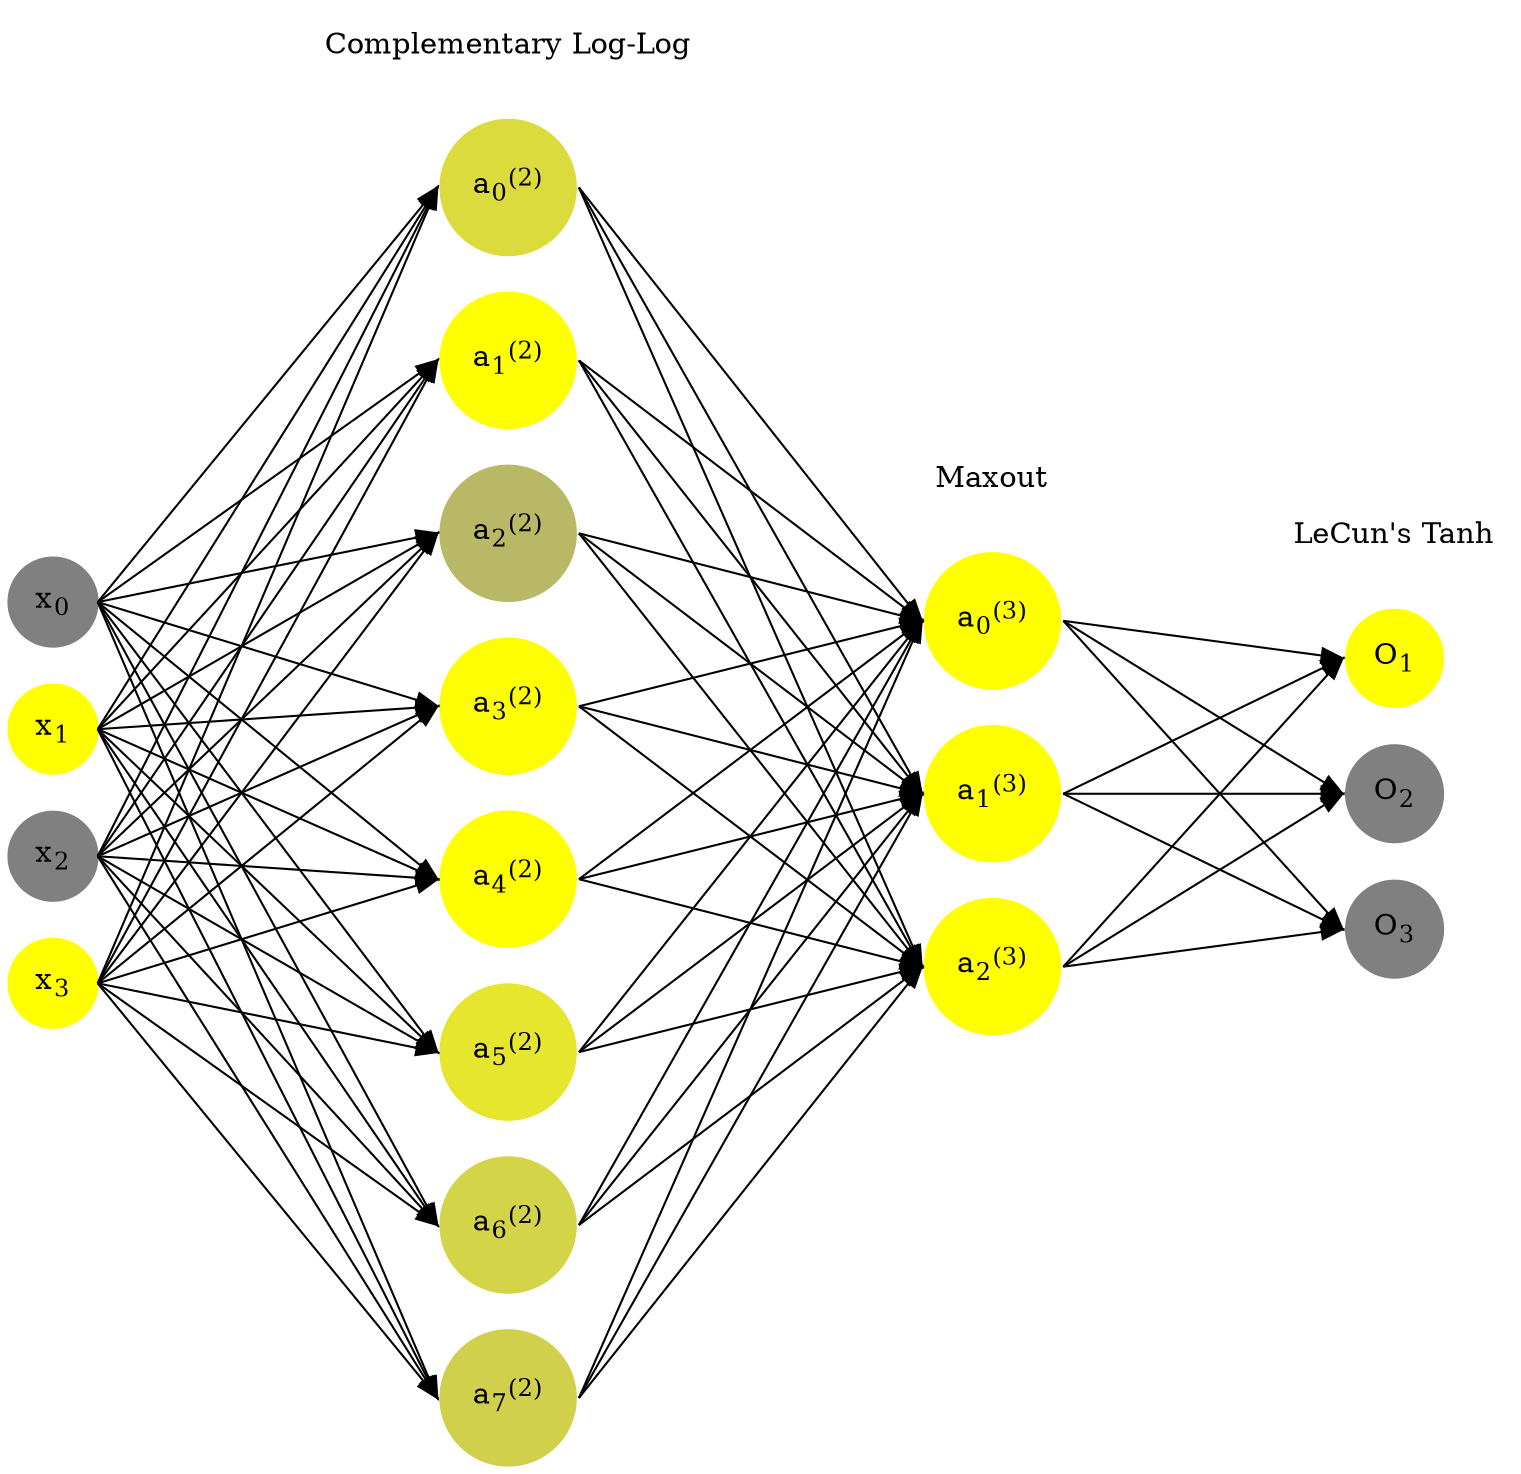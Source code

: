 digraph G {
	rankdir = LR;
	splines=false;
	edge[style=invis];
	ranksep= 1.4;
	{
	node [shape=circle, color="0.1667, 0.0, 0.5", style=filled, fillcolor="0.1667, 0.0, 0.5"];
	x0 [label=<x<sub>0</sub>>];
	}
	{
	node [shape=circle, color="0.1667, 1.0, 1.0", style=filled, fillcolor="0.1667, 1.0, 1.0"];
	x1 [label=<x<sub>1</sub>>];
	}
	{
	node [shape=circle, color="0.1667, 0.0, 0.5", style=filled, fillcolor="0.1667, 0.0, 0.5"];
	x2 [label=<x<sub>2</sub>>];
	}
	{
	node [shape=circle, color="0.1667, 1.0, 1.0", style=filled, fillcolor="0.1667, 1.0, 1.0"];
	x3 [label=<x<sub>3</sub>>];
	}
	{
	node [shape=circle, color="0.1667, 0.714383, 0.857192", style=filled, fillcolor="0.1667, 0.714383, 0.857192"];
	a02 [label=<a<sub>0</sub><sup>(2)</sup>>];
	}
	{
	node [shape=circle, color="0.1667, 0.999024, 0.999512", style=filled, fillcolor="0.1667, 0.999024, 0.999512"];
	a12 [label=<a<sub>1</sub><sup>(2)</sup>>];
	}
	{
	node [shape=circle, color="0.1667, 0.443643, 0.721821", style=filled, fillcolor="0.1667, 0.443643, 0.721821"];
	a22 [label=<a<sub>2</sub><sup>(2)</sup>>];
	}
	{
	node [shape=circle, color="0.1667, 0.984559, 0.992280", style=filled, fillcolor="0.1667, 0.984559, 0.992280"];
	a32 [label=<a<sub>3</sub><sup>(2)</sup>>];
	}
	{
	node [shape=circle, color="0.1667, 0.999250, 0.999625", style=filled, fillcolor="0.1667, 0.999250, 0.999625"];
	a42 [label=<a<sub>4</sub><sup>(2)</sup>>];
	}
	{
	node [shape=circle, color="0.1667, 0.799122, 0.899561", style=filled, fillcolor="0.1667, 0.799122, 0.899561"];
	a52 [label=<a<sub>5</sub><sup>(2)</sup>>];
	}
	{
	node [shape=circle, color="0.1667, 0.658555, 0.829278", style=filled, fillcolor="0.1667, 0.658555, 0.829278"];
	a62 [label=<a<sub>6</sub><sup>(2)</sup>>];
	}
	{
	node [shape=circle, color="0.1667, 0.629409, 0.814705", style=filled, fillcolor="0.1667, 0.629409, 0.814705"];
	a72 [label=<a<sub>7</sub><sup>(2)</sup>>];
	}
	{
	node [shape=circle, color="0.1667, 1.242198, 1.121099", style=filled, fillcolor="0.1667, 1.242198, 1.121099"];
	a03 [label=<a<sub>0</sub><sup>(3)</sup>>];
	}
	{
	node [shape=circle, color="0.1667, 1.242198, 1.121099", style=filled, fillcolor="0.1667, 1.242198, 1.121099"];
	a13 [label=<a<sub>1</sub><sup>(3)</sup>>];
	}
	{
	node [shape=circle, color="0.1667, 1.242198, 1.121099", style=filled, fillcolor="0.1667, 1.242198, 1.121099"];
	a23 [label=<a<sub>2</sub><sup>(3)</sup>>];
	}
	{
	node [shape=circle, color="0.1667, 1.0, 1.0", style=filled, fillcolor="0.1667, 1.0, 1.0"];
	O1 [label=<O<sub>1</sub>>];
	}
	{
	node [shape=circle, color="0.1667, 0.0, 0.5", style=filled, fillcolor="0.1667, 0.0, 0.5"];
	O2 [label=<O<sub>2</sub>>];
	}
	{
	node [shape=circle, color="0.1667, 0.0, 0.5", style=filled, fillcolor="0.1667, 0.0, 0.5"];
	O3 [label=<O<sub>3</sub>>];
	}
	{
	rank=same;
	x0->x1->x2->x3;
	}
	{
	rank=same;
	a02->a12->a22->a32->a42->a52->a62->a72;
	}
	{
	rank=same;
	a03->a13->a23;
	}
	{
	rank=same;
	O1->O2->O3;
	}
	l1 [shape=plaintext,label="Complementary Log-Log"];
	l1->a02;
	{rank=same; l1;a02};
	l2 [shape=plaintext,label="Maxout"];
	l2->a03;
	{rank=same; l2;a03};
	l3 [shape=plaintext,label="LeCun's Tanh"];
	l3->O1;
	{rank=same; l3;O1};
edge[style=solid, tailport=e, headport=w];
	{x0;x1;x2;x3} -> {a02;a12;a22;a32;a42;a52;a62;a72};
	{a02;a12;a22;a32;a42;a52;a62;a72} -> {a03;a13;a23};
	{a03;a13;a23} -> {O1,O2,O3};
}